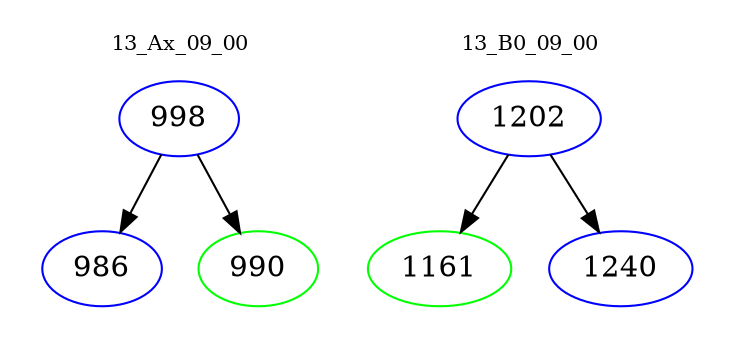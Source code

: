 digraph{
subgraph cluster_0 {
color = white
label = "13_Ax_09_00";
fontsize=10;
T0_998 [label="998", color="blue"]
T0_998 -> T0_986 [color="black"]
T0_986 [label="986", color="blue"]
T0_998 -> T0_990 [color="black"]
T0_990 [label="990", color="green"]
}
subgraph cluster_1 {
color = white
label = "13_B0_09_00";
fontsize=10;
T1_1202 [label="1202", color="blue"]
T1_1202 -> T1_1161 [color="black"]
T1_1161 [label="1161", color="green"]
T1_1202 -> T1_1240 [color="black"]
T1_1240 [label="1240", color="blue"]
}
}
